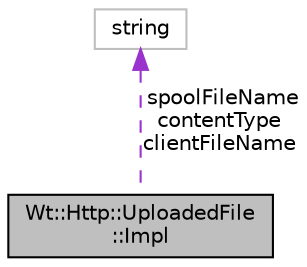 digraph "Wt::Http::UploadedFile::Impl"
{
 // LATEX_PDF_SIZE
  edge [fontname="Helvetica",fontsize="10",labelfontname="Helvetica",labelfontsize="10"];
  node [fontname="Helvetica",fontsize="10",shape=record];
  Node1 [label="Wt::Http::UploadedFile\l::Impl",height=0.2,width=0.4,color="black", fillcolor="grey75", style="filled", fontcolor="black",tooltip=" "];
  Node2 -> Node1 [dir="back",color="darkorchid3",fontsize="10",style="dashed",label=" spoolFileName\ncontentType\nclientFileName" ];
  Node2 [label="string",height=0.2,width=0.4,color="grey75", fillcolor="white", style="filled",tooltip=" "];
}
